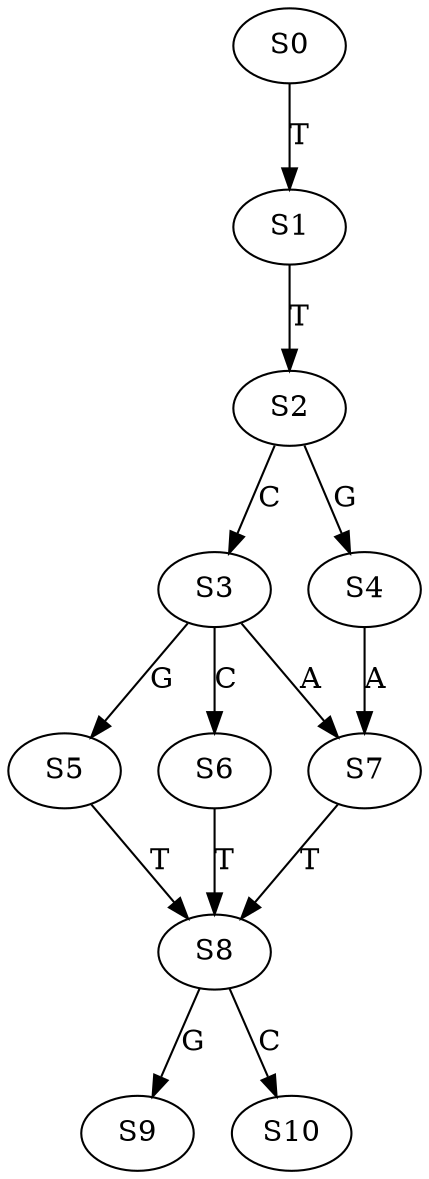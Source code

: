 strict digraph  {
	S0 -> S1 [ label = T ];
	S1 -> S2 [ label = T ];
	S2 -> S3 [ label = C ];
	S2 -> S4 [ label = G ];
	S3 -> S5 [ label = G ];
	S3 -> S6 [ label = C ];
	S3 -> S7 [ label = A ];
	S4 -> S7 [ label = A ];
	S5 -> S8 [ label = T ];
	S6 -> S8 [ label = T ];
	S7 -> S8 [ label = T ];
	S8 -> S9 [ label = G ];
	S8 -> S10 [ label = C ];
}
